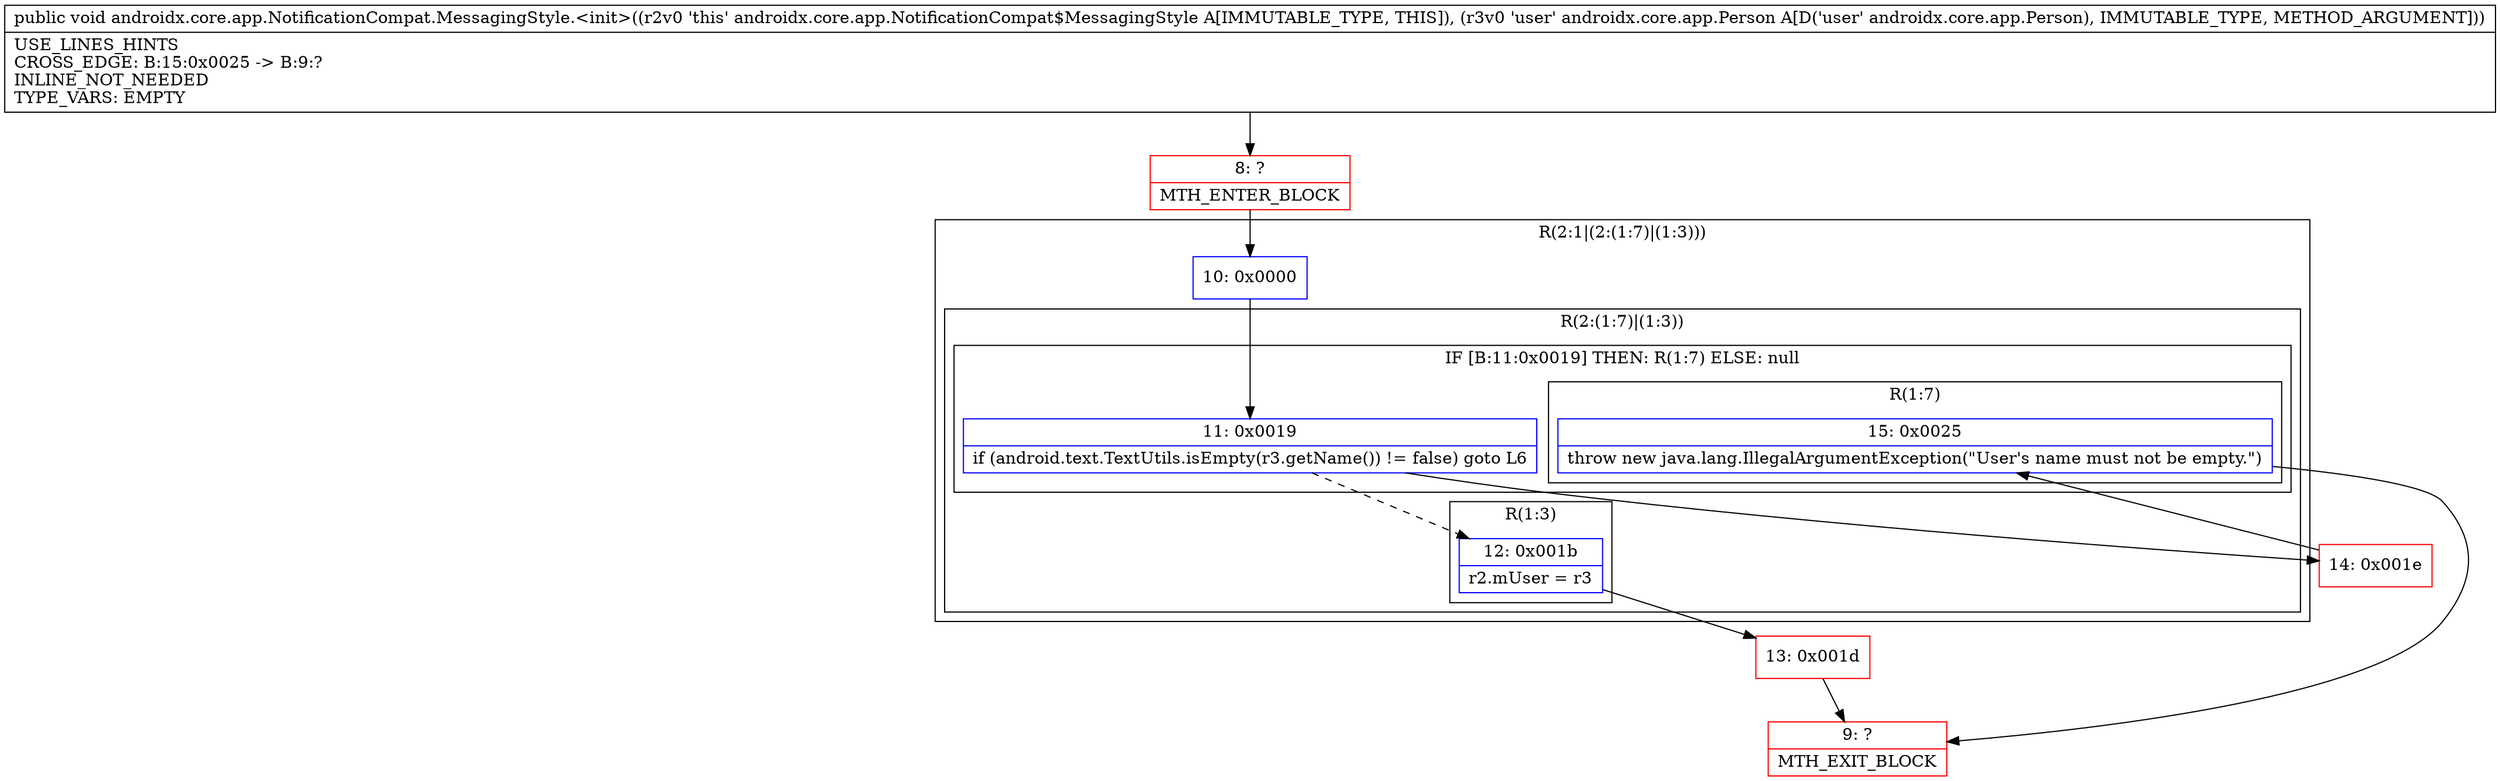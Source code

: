digraph "CFG forandroidx.core.app.NotificationCompat.MessagingStyle.\<init\>(Landroidx\/core\/app\/Person;)V" {
subgraph cluster_Region_2123575307 {
label = "R(2:1|(2:(1:7)|(1:3)))";
node [shape=record,color=blue];
Node_10 [shape=record,label="{10\:\ 0x0000}"];
subgraph cluster_Region_1179097197 {
label = "R(2:(1:7)|(1:3))";
node [shape=record,color=blue];
subgraph cluster_IfRegion_84908208 {
label = "IF [B:11:0x0019] THEN: R(1:7) ELSE: null";
node [shape=record,color=blue];
Node_11 [shape=record,label="{11\:\ 0x0019|if (android.text.TextUtils.isEmpty(r3.getName()) != false) goto L6\l}"];
subgraph cluster_Region_1843487989 {
label = "R(1:7)";
node [shape=record,color=blue];
Node_15 [shape=record,label="{15\:\ 0x0025|throw new java.lang.IllegalArgumentException(\"User's name must not be empty.\")\l}"];
}
}
subgraph cluster_Region_169148970 {
label = "R(1:3)";
node [shape=record,color=blue];
Node_12 [shape=record,label="{12\:\ 0x001b|r2.mUser = r3\l}"];
}
}
}
Node_8 [shape=record,color=red,label="{8\:\ ?|MTH_ENTER_BLOCK\l}"];
Node_13 [shape=record,color=red,label="{13\:\ 0x001d}"];
Node_9 [shape=record,color=red,label="{9\:\ ?|MTH_EXIT_BLOCK\l}"];
Node_14 [shape=record,color=red,label="{14\:\ 0x001e}"];
MethodNode[shape=record,label="{public void androidx.core.app.NotificationCompat.MessagingStyle.\<init\>((r2v0 'this' androidx.core.app.NotificationCompat$MessagingStyle A[IMMUTABLE_TYPE, THIS]), (r3v0 'user' androidx.core.app.Person A[D('user' androidx.core.app.Person), IMMUTABLE_TYPE, METHOD_ARGUMENT]))  | USE_LINES_HINTS\lCROSS_EDGE: B:15:0x0025 \-\> B:9:?\lINLINE_NOT_NEEDED\lTYPE_VARS: EMPTY\l}"];
MethodNode -> Node_8;Node_10 -> Node_11;
Node_11 -> Node_12[style=dashed];
Node_11 -> Node_14;
Node_15 -> Node_9;
Node_12 -> Node_13;
Node_8 -> Node_10;
Node_13 -> Node_9;
Node_14 -> Node_15;
}

